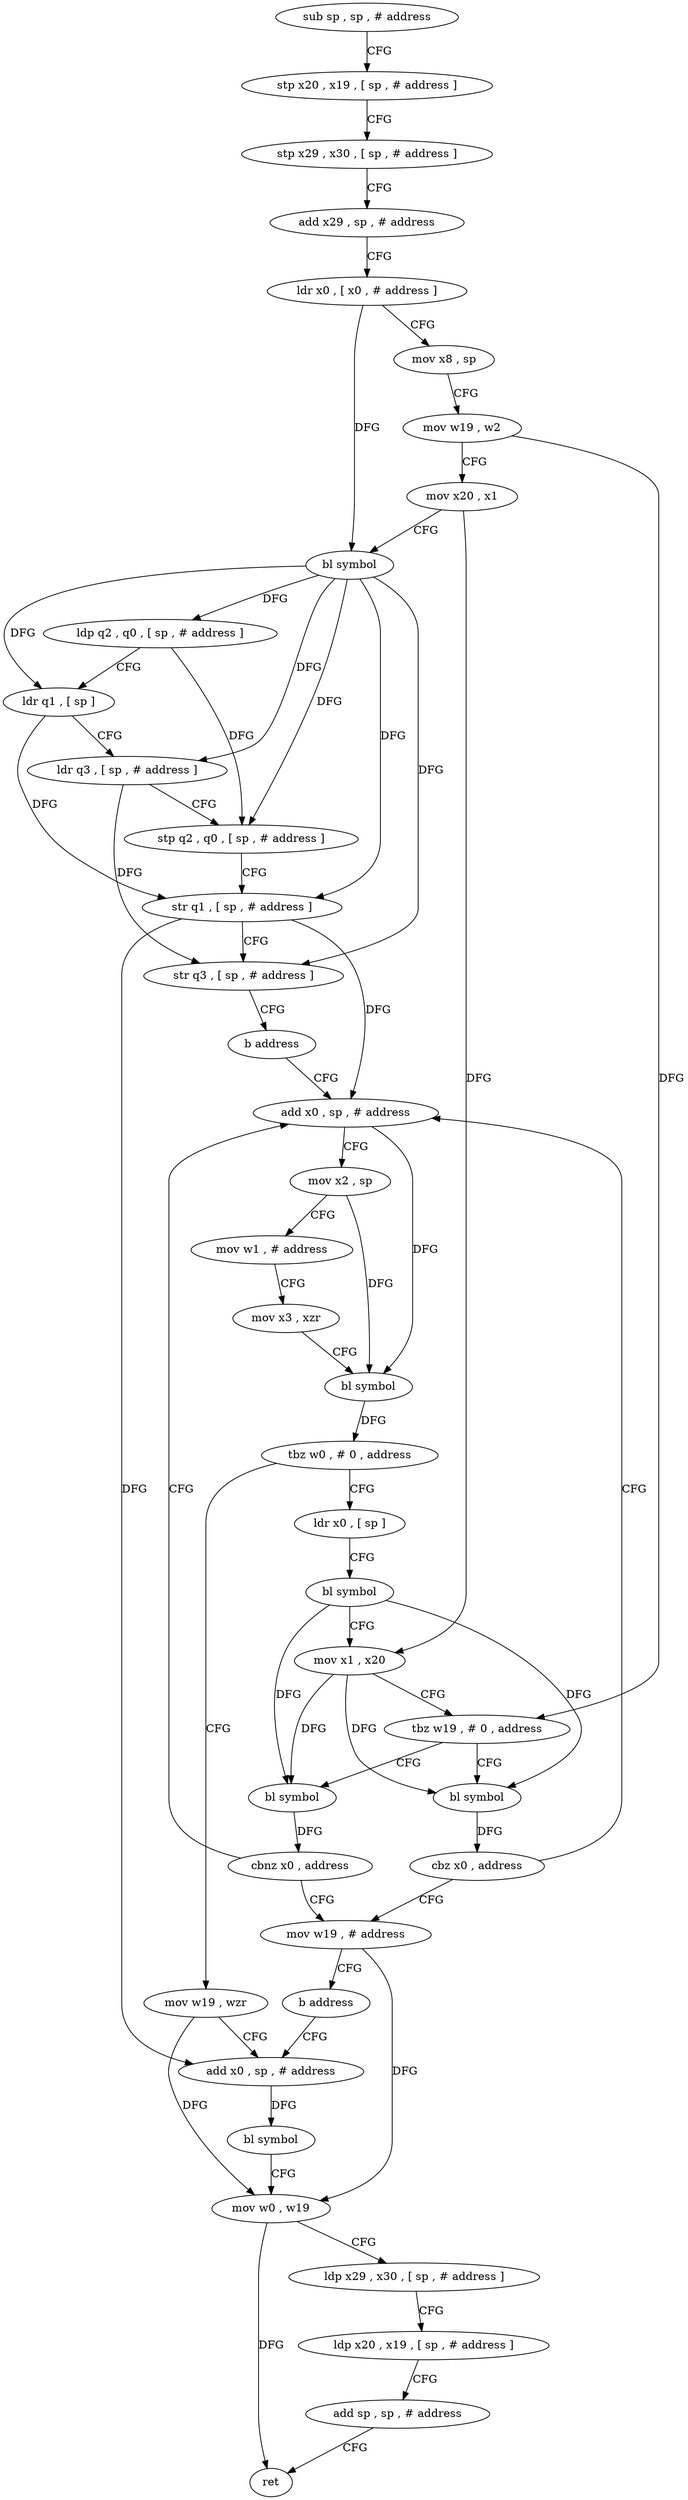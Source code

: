 digraph "func" {
"78928" [label = "sub sp , sp , # address" ]
"78932" [label = "stp x20 , x19 , [ sp , # address ]" ]
"78936" [label = "stp x29 , x30 , [ sp , # address ]" ]
"78940" [label = "add x29 , sp , # address" ]
"78944" [label = "ldr x0 , [ x0 , # address ]" ]
"78948" [label = "mov x8 , sp" ]
"78952" [label = "mov w19 , w2" ]
"78956" [label = "mov x20 , x1" ]
"78960" [label = "bl symbol" ]
"78964" [label = "ldp q2 , q0 , [ sp , # address ]" ]
"78968" [label = "ldr q1 , [ sp ]" ]
"78972" [label = "ldr q3 , [ sp , # address ]" ]
"78976" [label = "stp q2 , q0 , [ sp , # address ]" ]
"78980" [label = "str q1 , [ sp , # address ]" ]
"78984" [label = "str q3 , [ sp , # address ]" ]
"78988" [label = "b address" ]
"79000" [label = "add x0 , sp , # address" ]
"79004" [label = "mov x2 , sp" ]
"79008" [label = "mov w1 , # address" ]
"79012" [label = "mov x3 , xzr" ]
"79016" [label = "bl symbol" ]
"79020" [label = "tbz w0 , # 0 , address" ]
"79056" [label = "mov w19 , wzr" ]
"79024" [label = "ldr x0 , [ sp ]" ]
"79060" [label = "add x0 , sp , # address" ]
"79028" [label = "bl symbol" ]
"79032" [label = "mov x1 , x20" ]
"79036" [label = "tbz w19 , # 0 , address" ]
"78992" [label = "bl symbol" ]
"79040" [label = "bl symbol" ]
"78996" [label = "cbnz x0 , address" ]
"79048" [label = "mov w19 , # address" ]
"79044" [label = "cbz x0 , address" ]
"79052" [label = "b address" ]
"79064" [label = "bl symbol" ]
"79068" [label = "mov w0 , w19" ]
"79072" [label = "ldp x29 , x30 , [ sp , # address ]" ]
"79076" [label = "ldp x20 , x19 , [ sp , # address ]" ]
"79080" [label = "add sp , sp , # address" ]
"79084" [label = "ret" ]
"78928" -> "78932" [ label = "CFG" ]
"78932" -> "78936" [ label = "CFG" ]
"78936" -> "78940" [ label = "CFG" ]
"78940" -> "78944" [ label = "CFG" ]
"78944" -> "78948" [ label = "CFG" ]
"78944" -> "78960" [ label = "DFG" ]
"78948" -> "78952" [ label = "CFG" ]
"78952" -> "78956" [ label = "CFG" ]
"78952" -> "79036" [ label = "DFG" ]
"78956" -> "78960" [ label = "CFG" ]
"78956" -> "79032" [ label = "DFG" ]
"78960" -> "78964" [ label = "DFG" ]
"78960" -> "78976" [ label = "DFG" ]
"78960" -> "78968" [ label = "DFG" ]
"78960" -> "78980" [ label = "DFG" ]
"78960" -> "78972" [ label = "DFG" ]
"78960" -> "78984" [ label = "DFG" ]
"78964" -> "78968" [ label = "CFG" ]
"78964" -> "78976" [ label = "DFG" ]
"78968" -> "78972" [ label = "CFG" ]
"78968" -> "78980" [ label = "DFG" ]
"78972" -> "78976" [ label = "CFG" ]
"78972" -> "78984" [ label = "DFG" ]
"78976" -> "78980" [ label = "CFG" ]
"78980" -> "78984" [ label = "CFG" ]
"78980" -> "79000" [ label = "DFG" ]
"78980" -> "79060" [ label = "DFG" ]
"78984" -> "78988" [ label = "CFG" ]
"78988" -> "79000" [ label = "CFG" ]
"79000" -> "79004" [ label = "CFG" ]
"79000" -> "79016" [ label = "DFG" ]
"79004" -> "79008" [ label = "CFG" ]
"79004" -> "79016" [ label = "DFG" ]
"79008" -> "79012" [ label = "CFG" ]
"79012" -> "79016" [ label = "CFG" ]
"79016" -> "79020" [ label = "DFG" ]
"79020" -> "79056" [ label = "CFG" ]
"79020" -> "79024" [ label = "CFG" ]
"79056" -> "79060" [ label = "CFG" ]
"79056" -> "79068" [ label = "DFG" ]
"79024" -> "79028" [ label = "CFG" ]
"79060" -> "79064" [ label = "DFG" ]
"79028" -> "79032" [ label = "CFG" ]
"79028" -> "78992" [ label = "DFG" ]
"79028" -> "79040" [ label = "DFG" ]
"79032" -> "79036" [ label = "CFG" ]
"79032" -> "78992" [ label = "DFG" ]
"79032" -> "79040" [ label = "DFG" ]
"79036" -> "78992" [ label = "CFG" ]
"79036" -> "79040" [ label = "CFG" ]
"78992" -> "78996" [ label = "DFG" ]
"79040" -> "79044" [ label = "DFG" ]
"78996" -> "79048" [ label = "CFG" ]
"78996" -> "79000" [ label = "CFG" ]
"79048" -> "79052" [ label = "CFG" ]
"79048" -> "79068" [ label = "DFG" ]
"79044" -> "79000" [ label = "CFG" ]
"79044" -> "79048" [ label = "CFG" ]
"79052" -> "79060" [ label = "CFG" ]
"79064" -> "79068" [ label = "CFG" ]
"79068" -> "79072" [ label = "CFG" ]
"79068" -> "79084" [ label = "DFG" ]
"79072" -> "79076" [ label = "CFG" ]
"79076" -> "79080" [ label = "CFG" ]
"79080" -> "79084" [ label = "CFG" ]
}
